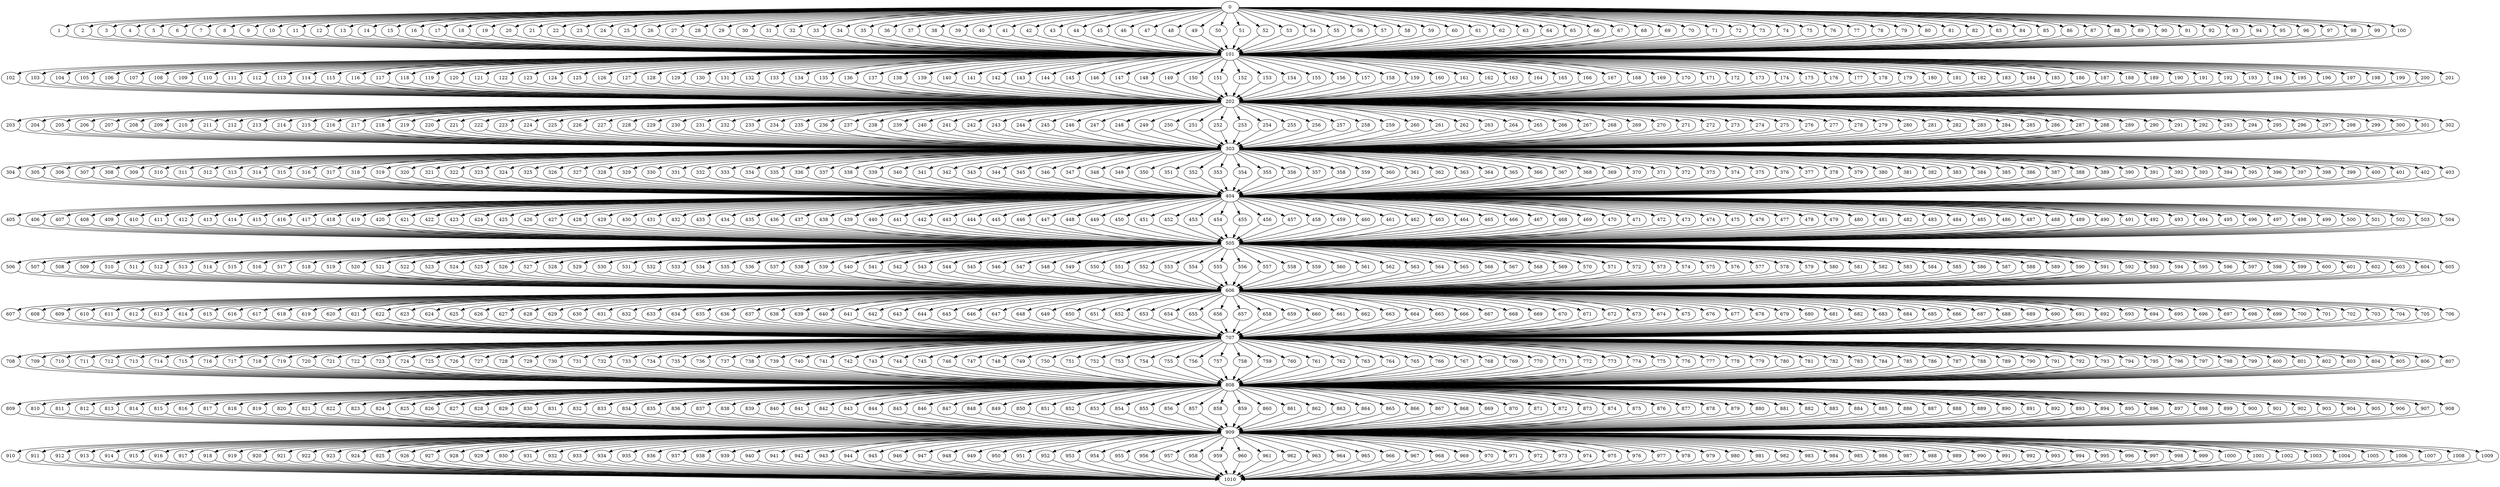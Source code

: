 digraph dag {
	0 -> 1;
	0 -> 2;
	0 -> 3;
	0 -> 4;
	0 -> 5;
	0 -> 6;
	0 -> 7;
	0 -> 8;
	0 -> 9;
	0 -> 10;
	0 -> 11;
	0 -> 12;
	0 -> 13;
	0 -> 14;
	0 -> 15;
	0 -> 16;
	0 -> 17;
	0 -> 18;
	0 -> 19;
	0 -> 20;
	0 -> 21;
	0 -> 22;
	0 -> 23;
	0 -> 24;
	0 -> 25;
	0 -> 26;
	0 -> 27;
	0 -> 28;
	0 -> 29;
	0 -> 30;
	0 -> 31;
	0 -> 32;
	0 -> 33;
	0 -> 34;
	0 -> 35;
	0 -> 36;
	0 -> 37;
	0 -> 38;
	0 -> 39;
	0 -> 40;
	0 -> 41;
	0 -> 42;
	0 -> 43;
	0 -> 44;
	0 -> 45;
	0 -> 46;
	0 -> 47;
	0 -> 48;
	0 -> 49;
	0 -> 50;
	0 -> 51;
	0 -> 52;
	0 -> 53;
	0 -> 54;
	0 -> 55;
	0 -> 56;
	0 -> 57;
	0 -> 58;
	0 -> 59;
	0 -> 60;
	0 -> 61;
	0 -> 62;
	0 -> 63;
	0 -> 64;
	0 -> 65;
	0 -> 66;
	0 -> 67;
	0 -> 68;
	0 -> 69;
	0 -> 70;
	0 -> 71;
	0 -> 72;
	0 -> 73;
	0 -> 74;
	0 -> 75;
	0 -> 76;
	0 -> 77;
	0 -> 78;
	0 -> 79;
	0 -> 80;
	0 -> 81;
	0 -> 82;
	0 -> 83;
	0 -> 84;
	0 -> 85;
	0 -> 86;
	0 -> 87;
	0 -> 88;
	0 -> 89;
	0 -> 90;
	0 -> 91;
	0 -> 92;
	0 -> 93;
	0 -> 94;
	0 -> 95;
	0 -> 96;
	0 -> 97;
	0 -> 98;
	0 -> 99;
	0 -> 100;
	1 -> 101;
	2 -> 101;
	3 -> 101;
	4 -> 101;
	5 -> 101;
	6 -> 101;
	7 -> 101;
	8 -> 101;
	9 -> 101;
	10 -> 101;
	11 -> 101;
	12 -> 101;
	13 -> 101;
	14 -> 101;
	15 -> 101;
	16 -> 101;
	17 -> 101;
	18 -> 101;
	19 -> 101;
	20 -> 101;
	21 -> 101;
	22 -> 101;
	23 -> 101;
	24 -> 101;
	25 -> 101;
	26 -> 101;
	27 -> 101;
	28 -> 101;
	29 -> 101;
	30 -> 101;
	31 -> 101;
	32 -> 101;
	33 -> 101;
	34 -> 101;
	35 -> 101;
	36 -> 101;
	37 -> 101;
	38 -> 101;
	39 -> 101;
	40 -> 101;
	41 -> 101;
	42 -> 101;
	43 -> 101;
	44 -> 101;
	45 -> 101;
	46 -> 101;
	47 -> 101;
	48 -> 101;
	49 -> 101;
	50 -> 101;
	51 -> 101;
	52 -> 101;
	53 -> 101;
	54 -> 101;
	55 -> 101;
	56 -> 101;
	57 -> 101;
	58 -> 101;
	59 -> 101;
	60 -> 101;
	61 -> 101;
	62 -> 101;
	63 -> 101;
	64 -> 101;
	65 -> 101;
	66 -> 101;
	67 -> 101;
	68 -> 101;
	69 -> 101;
	70 -> 101;
	71 -> 101;
	72 -> 101;
	73 -> 101;
	74 -> 101;
	75 -> 101;
	76 -> 101;
	77 -> 101;
	78 -> 101;
	79 -> 101;
	80 -> 101;
	81 -> 101;
	82 -> 101;
	83 -> 101;
	84 -> 101;
	85 -> 101;
	86 -> 101;
	87 -> 101;
	88 -> 101;
	89 -> 101;
	90 -> 101;
	91 -> 101;
	92 -> 101;
	93 -> 101;
	94 -> 101;
	95 -> 101;
	96 -> 101;
	97 -> 101;
	98 -> 101;
	99 -> 101;
	100 -> 101;
	101 -> 102;
	101 -> 103;
	101 -> 104;
	101 -> 105;
	101 -> 106;
	101 -> 107;
	101 -> 108;
	101 -> 109;
	101 -> 110;
	101 -> 111;
	101 -> 112;
	101 -> 113;
	101 -> 114;
	101 -> 115;
	101 -> 116;
	101 -> 117;
	101 -> 118;
	101 -> 119;
	101 -> 120;
	101 -> 121;
	101 -> 122;
	101 -> 123;
	101 -> 124;
	101 -> 125;
	101 -> 126;
	101 -> 127;
	101 -> 128;
	101 -> 129;
	101 -> 130;
	101 -> 131;
	101 -> 132;
	101 -> 133;
	101 -> 134;
	101 -> 135;
	101 -> 136;
	101 -> 137;
	101 -> 138;
	101 -> 139;
	101 -> 140;
	101 -> 141;
	101 -> 142;
	101 -> 143;
	101 -> 144;
	101 -> 145;
	101 -> 146;
	101 -> 147;
	101 -> 148;
	101 -> 149;
	101 -> 150;
	101 -> 151;
	101 -> 152;
	101 -> 153;
	101 -> 154;
	101 -> 155;
	101 -> 156;
	101 -> 157;
	101 -> 158;
	101 -> 159;
	101 -> 160;
	101 -> 161;
	101 -> 162;
	101 -> 163;
	101 -> 164;
	101 -> 165;
	101 -> 166;
	101 -> 167;
	101 -> 168;
	101 -> 169;
	101 -> 170;
	101 -> 171;
	101 -> 172;
	101 -> 173;
	101 -> 174;
	101 -> 175;
	101 -> 176;
	101 -> 177;
	101 -> 178;
	101 -> 179;
	101 -> 180;
	101 -> 181;
	101 -> 182;
	101 -> 183;
	101 -> 184;
	101 -> 185;
	101 -> 186;
	101 -> 187;
	101 -> 188;
	101 -> 189;
	101 -> 190;
	101 -> 191;
	101 -> 192;
	101 -> 193;
	101 -> 194;
	101 -> 195;
	101 -> 196;
	101 -> 197;
	101 -> 198;
	101 -> 199;
	101 -> 200;
	101 -> 201;
	102 -> 202;
	103 -> 202;
	104 -> 202;
	105 -> 202;
	106 -> 202;
	107 -> 202;
	108 -> 202;
	109 -> 202;
	110 -> 202;
	111 -> 202;
	112 -> 202;
	113 -> 202;
	114 -> 202;
	115 -> 202;
	116 -> 202;
	117 -> 202;
	118 -> 202;
	119 -> 202;
	120 -> 202;
	121 -> 202;
	122 -> 202;
	123 -> 202;
	124 -> 202;
	125 -> 202;
	126 -> 202;
	127 -> 202;
	128 -> 202;
	129 -> 202;
	130 -> 202;
	131 -> 202;
	132 -> 202;
	133 -> 202;
	134 -> 202;
	135 -> 202;
	136 -> 202;
	137 -> 202;
	138 -> 202;
	139 -> 202;
	140 -> 202;
	141 -> 202;
	142 -> 202;
	143 -> 202;
	144 -> 202;
	145 -> 202;
	146 -> 202;
	147 -> 202;
	148 -> 202;
	149 -> 202;
	150 -> 202;
	151 -> 202;
	152 -> 202;
	153 -> 202;
	154 -> 202;
	155 -> 202;
	156 -> 202;
	157 -> 202;
	158 -> 202;
	159 -> 202;
	160 -> 202;
	161 -> 202;
	162 -> 202;
	163 -> 202;
	164 -> 202;
	165 -> 202;
	166 -> 202;
	167 -> 202;
	168 -> 202;
	169 -> 202;
	170 -> 202;
	171 -> 202;
	172 -> 202;
	173 -> 202;
	174 -> 202;
	175 -> 202;
	176 -> 202;
	177 -> 202;
	178 -> 202;
	179 -> 202;
	180 -> 202;
	181 -> 202;
	182 -> 202;
	183 -> 202;
	184 -> 202;
	185 -> 202;
	186 -> 202;
	187 -> 202;
	188 -> 202;
	189 -> 202;
	190 -> 202;
	191 -> 202;
	192 -> 202;
	193 -> 202;
	194 -> 202;
	195 -> 202;
	196 -> 202;
	197 -> 202;
	198 -> 202;
	199 -> 202;
	200 -> 202;
	201 -> 202;
	202 -> 203;
	202 -> 204;
	202 -> 205;
	202 -> 206;
	202 -> 207;
	202 -> 208;
	202 -> 209;
	202 -> 210;
	202 -> 211;
	202 -> 212;
	202 -> 213;
	202 -> 214;
	202 -> 215;
	202 -> 216;
	202 -> 217;
	202 -> 218;
	202 -> 219;
	202 -> 220;
	202 -> 221;
	202 -> 222;
	202 -> 223;
	202 -> 224;
	202 -> 225;
	202 -> 226;
	202 -> 227;
	202 -> 228;
	202 -> 229;
	202 -> 230;
	202 -> 231;
	202 -> 232;
	202 -> 233;
	202 -> 234;
	202 -> 235;
	202 -> 236;
	202 -> 237;
	202 -> 238;
	202 -> 239;
	202 -> 240;
	202 -> 241;
	202 -> 242;
	202 -> 243;
	202 -> 244;
	202 -> 245;
	202 -> 246;
	202 -> 247;
	202 -> 248;
	202 -> 249;
	202 -> 250;
	202 -> 251;
	202 -> 252;
	202 -> 253;
	202 -> 254;
	202 -> 255;
	202 -> 256;
	202 -> 257;
	202 -> 258;
	202 -> 259;
	202 -> 260;
	202 -> 261;
	202 -> 262;
	202 -> 263;
	202 -> 264;
	202 -> 265;
	202 -> 266;
	202 -> 267;
	202 -> 268;
	202 -> 269;
	202 -> 270;
	202 -> 271;
	202 -> 272;
	202 -> 273;
	202 -> 274;
	202 -> 275;
	202 -> 276;
	202 -> 277;
	202 -> 278;
	202 -> 279;
	202 -> 280;
	202 -> 281;
	202 -> 282;
	202 -> 283;
	202 -> 284;
	202 -> 285;
	202 -> 286;
	202 -> 287;
	202 -> 288;
	202 -> 289;
	202 -> 290;
	202 -> 291;
	202 -> 292;
	202 -> 293;
	202 -> 294;
	202 -> 295;
	202 -> 296;
	202 -> 297;
	202 -> 298;
	202 -> 299;
	202 -> 300;
	202 -> 301;
	202 -> 302;
	203 -> 303;
	204 -> 303;
	205 -> 303;
	206 -> 303;
	207 -> 303;
	208 -> 303;
	209 -> 303;
	210 -> 303;
	211 -> 303;
	212 -> 303;
	213 -> 303;
	214 -> 303;
	215 -> 303;
	216 -> 303;
	217 -> 303;
	218 -> 303;
	219 -> 303;
	220 -> 303;
	221 -> 303;
	222 -> 303;
	223 -> 303;
	224 -> 303;
	225 -> 303;
	226 -> 303;
	227 -> 303;
	228 -> 303;
	229 -> 303;
	230 -> 303;
	231 -> 303;
	232 -> 303;
	233 -> 303;
	234 -> 303;
	235 -> 303;
	236 -> 303;
	237 -> 303;
	238 -> 303;
	239 -> 303;
	240 -> 303;
	241 -> 303;
	242 -> 303;
	243 -> 303;
	244 -> 303;
	245 -> 303;
	246 -> 303;
	247 -> 303;
	248 -> 303;
	249 -> 303;
	250 -> 303;
	251 -> 303;
	252 -> 303;
	253 -> 303;
	254 -> 303;
	255 -> 303;
	256 -> 303;
	257 -> 303;
	258 -> 303;
	259 -> 303;
	260 -> 303;
	261 -> 303;
	262 -> 303;
	263 -> 303;
	264 -> 303;
	265 -> 303;
	266 -> 303;
	267 -> 303;
	268 -> 303;
	269 -> 303;
	270 -> 303;
	271 -> 303;
	272 -> 303;
	273 -> 303;
	274 -> 303;
	275 -> 303;
	276 -> 303;
	277 -> 303;
	278 -> 303;
	279 -> 303;
	280 -> 303;
	281 -> 303;
	282 -> 303;
	283 -> 303;
	284 -> 303;
	285 -> 303;
	286 -> 303;
	287 -> 303;
	288 -> 303;
	289 -> 303;
	290 -> 303;
	291 -> 303;
	292 -> 303;
	293 -> 303;
	294 -> 303;
	295 -> 303;
	296 -> 303;
	297 -> 303;
	298 -> 303;
	299 -> 303;
	300 -> 303;
	301 -> 303;
	302 -> 303;
	303 -> 304;
	303 -> 305;
	303 -> 306;
	303 -> 307;
	303 -> 308;
	303 -> 309;
	303 -> 310;
	303 -> 311;
	303 -> 312;
	303 -> 313;
	303 -> 314;
	303 -> 315;
	303 -> 316;
	303 -> 317;
	303 -> 318;
	303 -> 319;
	303 -> 320;
	303 -> 321;
	303 -> 322;
	303 -> 323;
	303 -> 324;
	303 -> 325;
	303 -> 326;
	303 -> 327;
	303 -> 328;
	303 -> 329;
	303 -> 330;
	303 -> 331;
	303 -> 332;
	303 -> 333;
	303 -> 334;
	303 -> 335;
	303 -> 336;
	303 -> 337;
	303 -> 338;
	303 -> 339;
	303 -> 340;
	303 -> 341;
	303 -> 342;
	303 -> 343;
	303 -> 344;
	303 -> 345;
	303 -> 346;
	303 -> 347;
	303 -> 348;
	303 -> 349;
	303 -> 350;
	303 -> 351;
	303 -> 352;
	303 -> 353;
	303 -> 354;
	303 -> 355;
	303 -> 356;
	303 -> 357;
	303 -> 358;
	303 -> 359;
	303 -> 360;
	303 -> 361;
	303 -> 362;
	303 -> 363;
	303 -> 364;
	303 -> 365;
	303 -> 366;
	303 -> 367;
	303 -> 368;
	303 -> 369;
	303 -> 370;
	303 -> 371;
	303 -> 372;
	303 -> 373;
	303 -> 374;
	303 -> 375;
	303 -> 376;
	303 -> 377;
	303 -> 378;
	303 -> 379;
	303 -> 380;
	303 -> 381;
	303 -> 382;
	303 -> 383;
	303 -> 384;
	303 -> 385;
	303 -> 386;
	303 -> 387;
	303 -> 388;
	303 -> 389;
	303 -> 390;
	303 -> 391;
	303 -> 392;
	303 -> 393;
	303 -> 394;
	303 -> 395;
	303 -> 396;
	303 -> 397;
	303 -> 398;
	303 -> 399;
	303 -> 400;
	303 -> 401;
	303 -> 402;
	303 -> 403;
	304 -> 404;
	305 -> 404;
	306 -> 404;
	307 -> 404;
	308 -> 404;
	309 -> 404;
	310 -> 404;
	311 -> 404;
	312 -> 404;
	313 -> 404;
	314 -> 404;
	315 -> 404;
	316 -> 404;
	317 -> 404;
	318 -> 404;
	319 -> 404;
	320 -> 404;
	321 -> 404;
	322 -> 404;
	323 -> 404;
	324 -> 404;
	325 -> 404;
	326 -> 404;
	327 -> 404;
	328 -> 404;
	329 -> 404;
	330 -> 404;
	331 -> 404;
	332 -> 404;
	333 -> 404;
	334 -> 404;
	335 -> 404;
	336 -> 404;
	337 -> 404;
	338 -> 404;
	339 -> 404;
	340 -> 404;
	341 -> 404;
	342 -> 404;
	343 -> 404;
	344 -> 404;
	345 -> 404;
	346 -> 404;
	347 -> 404;
	348 -> 404;
	349 -> 404;
	350 -> 404;
	351 -> 404;
	352 -> 404;
	353 -> 404;
	354 -> 404;
	355 -> 404;
	356 -> 404;
	357 -> 404;
	358 -> 404;
	359 -> 404;
	360 -> 404;
	361 -> 404;
	362 -> 404;
	363 -> 404;
	364 -> 404;
	365 -> 404;
	366 -> 404;
	367 -> 404;
	368 -> 404;
	369 -> 404;
	370 -> 404;
	371 -> 404;
	372 -> 404;
	373 -> 404;
	374 -> 404;
	375 -> 404;
	376 -> 404;
	377 -> 404;
	378 -> 404;
	379 -> 404;
	380 -> 404;
	381 -> 404;
	382 -> 404;
	383 -> 404;
	384 -> 404;
	385 -> 404;
	386 -> 404;
	387 -> 404;
	388 -> 404;
	389 -> 404;
	390 -> 404;
	391 -> 404;
	392 -> 404;
	393 -> 404;
	394 -> 404;
	395 -> 404;
	396 -> 404;
	397 -> 404;
	398 -> 404;
	399 -> 404;
	400 -> 404;
	401 -> 404;
	402 -> 404;
	403 -> 404;
	404 -> 405;
	404 -> 406;
	404 -> 407;
	404 -> 408;
	404 -> 409;
	404 -> 410;
	404 -> 411;
	404 -> 412;
	404 -> 413;
	404 -> 414;
	404 -> 415;
	404 -> 416;
	404 -> 417;
	404 -> 418;
	404 -> 419;
	404 -> 420;
	404 -> 421;
	404 -> 422;
	404 -> 423;
	404 -> 424;
	404 -> 425;
	404 -> 426;
	404 -> 427;
	404 -> 428;
	404 -> 429;
	404 -> 430;
	404 -> 431;
	404 -> 432;
	404 -> 433;
	404 -> 434;
	404 -> 435;
	404 -> 436;
	404 -> 437;
	404 -> 438;
	404 -> 439;
	404 -> 440;
	404 -> 441;
	404 -> 442;
	404 -> 443;
	404 -> 444;
	404 -> 445;
	404 -> 446;
	404 -> 447;
	404 -> 448;
	404 -> 449;
	404 -> 450;
	404 -> 451;
	404 -> 452;
	404 -> 453;
	404 -> 454;
	404 -> 455;
	404 -> 456;
	404 -> 457;
	404 -> 458;
	404 -> 459;
	404 -> 460;
	404 -> 461;
	404 -> 462;
	404 -> 463;
	404 -> 464;
	404 -> 465;
	404 -> 466;
	404 -> 467;
	404 -> 468;
	404 -> 469;
	404 -> 470;
	404 -> 471;
	404 -> 472;
	404 -> 473;
	404 -> 474;
	404 -> 475;
	404 -> 476;
	404 -> 477;
	404 -> 478;
	404 -> 479;
	404 -> 480;
	404 -> 481;
	404 -> 482;
	404 -> 483;
	404 -> 484;
	404 -> 485;
	404 -> 486;
	404 -> 487;
	404 -> 488;
	404 -> 489;
	404 -> 490;
	404 -> 491;
	404 -> 492;
	404 -> 493;
	404 -> 494;
	404 -> 495;
	404 -> 496;
	404 -> 497;
	404 -> 498;
	404 -> 499;
	404 -> 500;
	404 -> 501;
	404 -> 502;
	404 -> 503;
	404 -> 504;
	405 -> 505;
	406 -> 505;
	407 -> 505;
	408 -> 505;
	409 -> 505;
	410 -> 505;
	411 -> 505;
	412 -> 505;
	413 -> 505;
	414 -> 505;
	415 -> 505;
	416 -> 505;
	417 -> 505;
	418 -> 505;
	419 -> 505;
	420 -> 505;
	421 -> 505;
	422 -> 505;
	423 -> 505;
	424 -> 505;
	425 -> 505;
	426 -> 505;
	427 -> 505;
	428 -> 505;
	429 -> 505;
	430 -> 505;
	431 -> 505;
	432 -> 505;
	433 -> 505;
	434 -> 505;
	435 -> 505;
	436 -> 505;
	437 -> 505;
	438 -> 505;
	439 -> 505;
	440 -> 505;
	441 -> 505;
	442 -> 505;
	443 -> 505;
	444 -> 505;
	445 -> 505;
	446 -> 505;
	447 -> 505;
	448 -> 505;
	449 -> 505;
	450 -> 505;
	451 -> 505;
	452 -> 505;
	453 -> 505;
	454 -> 505;
	455 -> 505;
	456 -> 505;
	457 -> 505;
	458 -> 505;
	459 -> 505;
	460 -> 505;
	461 -> 505;
	462 -> 505;
	463 -> 505;
	464 -> 505;
	465 -> 505;
	466 -> 505;
	467 -> 505;
	468 -> 505;
	469 -> 505;
	470 -> 505;
	471 -> 505;
	472 -> 505;
	473 -> 505;
	474 -> 505;
	475 -> 505;
	476 -> 505;
	477 -> 505;
	478 -> 505;
	479 -> 505;
	480 -> 505;
	481 -> 505;
	482 -> 505;
	483 -> 505;
	484 -> 505;
	485 -> 505;
	486 -> 505;
	487 -> 505;
	488 -> 505;
	489 -> 505;
	490 -> 505;
	491 -> 505;
	492 -> 505;
	493 -> 505;
	494 -> 505;
	495 -> 505;
	496 -> 505;
	497 -> 505;
	498 -> 505;
	499 -> 505;
	500 -> 505;
	501 -> 505;
	502 -> 505;
	503 -> 505;
	504 -> 505;
	505 -> 506;
	505 -> 507;
	505 -> 508;
	505 -> 509;
	505 -> 510;
	505 -> 511;
	505 -> 512;
	505 -> 513;
	505 -> 514;
	505 -> 515;
	505 -> 516;
	505 -> 517;
	505 -> 518;
	505 -> 519;
	505 -> 520;
	505 -> 521;
	505 -> 522;
	505 -> 523;
	505 -> 524;
	505 -> 525;
	505 -> 526;
	505 -> 527;
	505 -> 528;
	505 -> 529;
	505 -> 530;
	505 -> 531;
	505 -> 532;
	505 -> 533;
	505 -> 534;
	505 -> 535;
	505 -> 536;
	505 -> 537;
	505 -> 538;
	505 -> 539;
	505 -> 540;
	505 -> 541;
	505 -> 542;
	505 -> 543;
	505 -> 544;
	505 -> 545;
	505 -> 546;
	505 -> 547;
	505 -> 548;
	505 -> 549;
	505 -> 550;
	505 -> 551;
	505 -> 552;
	505 -> 553;
	505 -> 554;
	505 -> 555;
	505 -> 556;
	505 -> 557;
	505 -> 558;
	505 -> 559;
	505 -> 560;
	505 -> 561;
	505 -> 562;
	505 -> 563;
	505 -> 564;
	505 -> 565;
	505 -> 566;
	505 -> 567;
	505 -> 568;
	505 -> 569;
	505 -> 570;
	505 -> 571;
	505 -> 572;
	505 -> 573;
	505 -> 574;
	505 -> 575;
	505 -> 576;
	505 -> 577;
	505 -> 578;
	505 -> 579;
	505 -> 580;
	505 -> 581;
	505 -> 582;
	505 -> 583;
	505 -> 584;
	505 -> 585;
	505 -> 586;
	505 -> 587;
	505 -> 588;
	505 -> 589;
	505 -> 590;
	505 -> 591;
	505 -> 592;
	505 -> 593;
	505 -> 594;
	505 -> 595;
	505 -> 596;
	505 -> 597;
	505 -> 598;
	505 -> 599;
	505 -> 600;
	505 -> 601;
	505 -> 602;
	505 -> 603;
	505 -> 604;
	505 -> 605;
	506 -> 606;
	507 -> 606;
	508 -> 606;
	509 -> 606;
	510 -> 606;
	511 -> 606;
	512 -> 606;
	513 -> 606;
	514 -> 606;
	515 -> 606;
	516 -> 606;
	517 -> 606;
	518 -> 606;
	519 -> 606;
	520 -> 606;
	521 -> 606;
	522 -> 606;
	523 -> 606;
	524 -> 606;
	525 -> 606;
	526 -> 606;
	527 -> 606;
	528 -> 606;
	529 -> 606;
	530 -> 606;
	531 -> 606;
	532 -> 606;
	533 -> 606;
	534 -> 606;
	535 -> 606;
	536 -> 606;
	537 -> 606;
	538 -> 606;
	539 -> 606;
	540 -> 606;
	541 -> 606;
	542 -> 606;
	543 -> 606;
	544 -> 606;
	545 -> 606;
	546 -> 606;
	547 -> 606;
	548 -> 606;
	549 -> 606;
	550 -> 606;
	551 -> 606;
	552 -> 606;
	553 -> 606;
	554 -> 606;
	555 -> 606;
	556 -> 606;
	557 -> 606;
	558 -> 606;
	559 -> 606;
	560 -> 606;
	561 -> 606;
	562 -> 606;
	563 -> 606;
	564 -> 606;
	565 -> 606;
	566 -> 606;
	567 -> 606;
	568 -> 606;
	569 -> 606;
	570 -> 606;
	571 -> 606;
	572 -> 606;
	573 -> 606;
	574 -> 606;
	575 -> 606;
	576 -> 606;
	577 -> 606;
	578 -> 606;
	579 -> 606;
	580 -> 606;
	581 -> 606;
	582 -> 606;
	583 -> 606;
	584 -> 606;
	585 -> 606;
	586 -> 606;
	587 -> 606;
	588 -> 606;
	589 -> 606;
	590 -> 606;
	591 -> 606;
	592 -> 606;
	593 -> 606;
	594 -> 606;
	595 -> 606;
	596 -> 606;
	597 -> 606;
	598 -> 606;
	599 -> 606;
	600 -> 606;
	601 -> 606;
	602 -> 606;
	603 -> 606;
	604 -> 606;
	605 -> 606;
	606 -> 607;
	606 -> 608;
	606 -> 609;
	606 -> 610;
	606 -> 611;
	606 -> 612;
	606 -> 613;
	606 -> 614;
	606 -> 615;
	606 -> 616;
	606 -> 617;
	606 -> 618;
	606 -> 619;
	606 -> 620;
	606 -> 621;
	606 -> 622;
	606 -> 623;
	606 -> 624;
	606 -> 625;
	606 -> 626;
	606 -> 627;
	606 -> 628;
	606 -> 629;
	606 -> 630;
	606 -> 631;
	606 -> 632;
	606 -> 633;
	606 -> 634;
	606 -> 635;
	606 -> 636;
	606 -> 637;
	606 -> 638;
	606 -> 639;
	606 -> 640;
	606 -> 641;
	606 -> 642;
	606 -> 643;
	606 -> 644;
	606 -> 645;
	606 -> 646;
	606 -> 647;
	606 -> 648;
	606 -> 649;
	606 -> 650;
	606 -> 651;
	606 -> 652;
	606 -> 653;
	606 -> 654;
	606 -> 655;
	606 -> 656;
	606 -> 657;
	606 -> 658;
	606 -> 659;
	606 -> 660;
	606 -> 661;
	606 -> 662;
	606 -> 663;
	606 -> 664;
	606 -> 665;
	606 -> 666;
	606 -> 667;
	606 -> 668;
	606 -> 669;
	606 -> 670;
	606 -> 671;
	606 -> 672;
	606 -> 673;
	606 -> 674;
	606 -> 675;
	606 -> 676;
	606 -> 677;
	606 -> 678;
	606 -> 679;
	606 -> 680;
	606 -> 681;
	606 -> 682;
	606 -> 683;
	606 -> 684;
	606 -> 685;
	606 -> 686;
	606 -> 687;
	606 -> 688;
	606 -> 689;
	606 -> 690;
	606 -> 691;
	606 -> 692;
	606 -> 693;
	606 -> 694;
	606 -> 695;
	606 -> 696;
	606 -> 697;
	606 -> 698;
	606 -> 699;
	606 -> 700;
	606 -> 701;
	606 -> 702;
	606 -> 703;
	606 -> 704;
	606 -> 705;
	606 -> 706;
	607 -> 707;
	608 -> 707;
	609 -> 707;
	610 -> 707;
	611 -> 707;
	612 -> 707;
	613 -> 707;
	614 -> 707;
	615 -> 707;
	616 -> 707;
	617 -> 707;
	618 -> 707;
	619 -> 707;
	620 -> 707;
	621 -> 707;
	622 -> 707;
	623 -> 707;
	624 -> 707;
	625 -> 707;
	626 -> 707;
	627 -> 707;
	628 -> 707;
	629 -> 707;
	630 -> 707;
	631 -> 707;
	632 -> 707;
	633 -> 707;
	634 -> 707;
	635 -> 707;
	636 -> 707;
	637 -> 707;
	638 -> 707;
	639 -> 707;
	640 -> 707;
	641 -> 707;
	642 -> 707;
	643 -> 707;
	644 -> 707;
	645 -> 707;
	646 -> 707;
	647 -> 707;
	648 -> 707;
	649 -> 707;
	650 -> 707;
	651 -> 707;
	652 -> 707;
	653 -> 707;
	654 -> 707;
	655 -> 707;
	656 -> 707;
	657 -> 707;
	658 -> 707;
	659 -> 707;
	660 -> 707;
	661 -> 707;
	662 -> 707;
	663 -> 707;
	664 -> 707;
	665 -> 707;
	666 -> 707;
	667 -> 707;
	668 -> 707;
	669 -> 707;
	670 -> 707;
	671 -> 707;
	672 -> 707;
	673 -> 707;
	674 -> 707;
	675 -> 707;
	676 -> 707;
	677 -> 707;
	678 -> 707;
	679 -> 707;
	680 -> 707;
	681 -> 707;
	682 -> 707;
	683 -> 707;
	684 -> 707;
	685 -> 707;
	686 -> 707;
	687 -> 707;
	688 -> 707;
	689 -> 707;
	690 -> 707;
	691 -> 707;
	692 -> 707;
	693 -> 707;
	694 -> 707;
	695 -> 707;
	696 -> 707;
	697 -> 707;
	698 -> 707;
	699 -> 707;
	700 -> 707;
	701 -> 707;
	702 -> 707;
	703 -> 707;
	704 -> 707;
	705 -> 707;
	706 -> 707;
	707 -> 708;
	707 -> 709;
	707 -> 710;
	707 -> 711;
	707 -> 712;
	707 -> 713;
	707 -> 714;
	707 -> 715;
	707 -> 716;
	707 -> 717;
	707 -> 718;
	707 -> 719;
	707 -> 720;
	707 -> 721;
	707 -> 722;
	707 -> 723;
	707 -> 724;
	707 -> 725;
	707 -> 726;
	707 -> 727;
	707 -> 728;
	707 -> 729;
	707 -> 730;
	707 -> 731;
	707 -> 732;
	707 -> 733;
	707 -> 734;
	707 -> 735;
	707 -> 736;
	707 -> 737;
	707 -> 738;
	707 -> 739;
	707 -> 740;
	707 -> 741;
	707 -> 742;
	707 -> 743;
	707 -> 744;
	707 -> 745;
	707 -> 746;
	707 -> 747;
	707 -> 748;
	707 -> 749;
	707 -> 750;
	707 -> 751;
	707 -> 752;
	707 -> 753;
	707 -> 754;
	707 -> 755;
	707 -> 756;
	707 -> 757;
	707 -> 758;
	707 -> 759;
	707 -> 760;
	707 -> 761;
	707 -> 762;
	707 -> 763;
	707 -> 764;
	707 -> 765;
	707 -> 766;
	707 -> 767;
	707 -> 768;
	707 -> 769;
	707 -> 770;
	707 -> 771;
	707 -> 772;
	707 -> 773;
	707 -> 774;
	707 -> 775;
	707 -> 776;
	707 -> 777;
	707 -> 778;
	707 -> 779;
	707 -> 780;
	707 -> 781;
	707 -> 782;
	707 -> 783;
	707 -> 784;
	707 -> 785;
	707 -> 786;
	707 -> 787;
	707 -> 788;
	707 -> 789;
	707 -> 790;
	707 -> 791;
	707 -> 792;
	707 -> 793;
	707 -> 794;
	707 -> 795;
	707 -> 796;
	707 -> 797;
	707 -> 798;
	707 -> 799;
	707 -> 800;
	707 -> 801;
	707 -> 802;
	707 -> 803;
	707 -> 804;
	707 -> 805;
	707 -> 806;
	707 -> 807;
	708 -> 808;
	709 -> 808;
	710 -> 808;
	711 -> 808;
	712 -> 808;
	713 -> 808;
	714 -> 808;
	715 -> 808;
	716 -> 808;
	717 -> 808;
	718 -> 808;
	719 -> 808;
	720 -> 808;
	721 -> 808;
	722 -> 808;
	723 -> 808;
	724 -> 808;
	725 -> 808;
	726 -> 808;
	727 -> 808;
	728 -> 808;
	729 -> 808;
	730 -> 808;
	731 -> 808;
	732 -> 808;
	733 -> 808;
	734 -> 808;
	735 -> 808;
	736 -> 808;
	737 -> 808;
	738 -> 808;
	739 -> 808;
	740 -> 808;
	741 -> 808;
	742 -> 808;
	743 -> 808;
	744 -> 808;
	745 -> 808;
	746 -> 808;
	747 -> 808;
	748 -> 808;
	749 -> 808;
	750 -> 808;
	751 -> 808;
	752 -> 808;
	753 -> 808;
	754 -> 808;
	755 -> 808;
	756 -> 808;
	757 -> 808;
	758 -> 808;
	759 -> 808;
	760 -> 808;
	761 -> 808;
	762 -> 808;
	763 -> 808;
	764 -> 808;
	765 -> 808;
	766 -> 808;
	767 -> 808;
	768 -> 808;
	769 -> 808;
	770 -> 808;
	771 -> 808;
	772 -> 808;
	773 -> 808;
	774 -> 808;
	775 -> 808;
	776 -> 808;
	777 -> 808;
	778 -> 808;
	779 -> 808;
	780 -> 808;
	781 -> 808;
	782 -> 808;
	783 -> 808;
	784 -> 808;
	785 -> 808;
	786 -> 808;
	787 -> 808;
	788 -> 808;
	789 -> 808;
	790 -> 808;
	791 -> 808;
	792 -> 808;
	793 -> 808;
	794 -> 808;
	795 -> 808;
	796 -> 808;
	797 -> 808;
	798 -> 808;
	799 -> 808;
	800 -> 808;
	801 -> 808;
	802 -> 808;
	803 -> 808;
	804 -> 808;
	805 -> 808;
	806 -> 808;
	807 -> 808;
	808 -> 809;
	808 -> 810;
	808 -> 811;
	808 -> 812;
	808 -> 813;
	808 -> 814;
	808 -> 815;
	808 -> 816;
	808 -> 817;
	808 -> 818;
	808 -> 819;
	808 -> 820;
	808 -> 821;
	808 -> 822;
	808 -> 823;
	808 -> 824;
	808 -> 825;
	808 -> 826;
	808 -> 827;
	808 -> 828;
	808 -> 829;
	808 -> 830;
	808 -> 831;
	808 -> 832;
	808 -> 833;
	808 -> 834;
	808 -> 835;
	808 -> 836;
	808 -> 837;
	808 -> 838;
	808 -> 839;
	808 -> 840;
	808 -> 841;
	808 -> 842;
	808 -> 843;
	808 -> 844;
	808 -> 845;
	808 -> 846;
	808 -> 847;
	808 -> 848;
	808 -> 849;
	808 -> 850;
	808 -> 851;
	808 -> 852;
	808 -> 853;
	808 -> 854;
	808 -> 855;
	808 -> 856;
	808 -> 857;
	808 -> 858;
	808 -> 859;
	808 -> 860;
	808 -> 861;
	808 -> 862;
	808 -> 863;
	808 -> 864;
	808 -> 865;
	808 -> 866;
	808 -> 867;
	808 -> 868;
	808 -> 869;
	808 -> 870;
	808 -> 871;
	808 -> 872;
	808 -> 873;
	808 -> 874;
	808 -> 875;
	808 -> 876;
	808 -> 877;
	808 -> 878;
	808 -> 879;
	808 -> 880;
	808 -> 881;
	808 -> 882;
	808 -> 883;
	808 -> 884;
	808 -> 885;
	808 -> 886;
	808 -> 887;
	808 -> 888;
	808 -> 889;
	808 -> 890;
	808 -> 891;
	808 -> 892;
	808 -> 893;
	808 -> 894;
	808 -> 895;
	808 -> 896;
	808 -> 897;
	808 -> 898;
	808 -> 899;
	808 -> 900;
	808 -> 901;
	808 -> 902;
	808 -> 903;
	808 -> 904;
	808 -> 905;
	808 -> 906;
	808 -> 907;
	808 -> 908;
	809 -> 909;
	810 -> 909;
	811 -> 909;
	812 -> 909;
	813 -> 909;
	814 -> 909;
	815 -> 909;
	816 -> 909;
	817 -> 909;
	818 -> 909;
	819 -> 909;
	820 -> 909;
	821 -> 909;
	822 -> 909;
	823 -> 909;
	824 -> 909;
	825 -> 909;
	826 -> 909;
	827 -> 909;
	828 -> 909;
	829 -> 909;
	830 -> 909;
	831 -> 909;
	832 -> 909;
	833 -> 909;
	834 -> 909;
	835 -> 909;
	836 -> 909;
	837 -> 909;
	838 -> 909;
	839 -> 909;
	840 -> 909;
	841 -> 909;
	842 -> 909;
	843 -> 909;
	844 -> 909;
	845 -> 909;
	846 -> 909;
	847 -> 909;
	848 -> 909;
	849 -> 909;
	850 -> 909;
	851 -> 909;
	852 -> 909;
	853 -> 909;
	854 -> 909;
	855 -> 909;
	856 -> 909;
	857 -> 909;
	858 -> 909;
	859 -> 909;
	860 -> 909;
	861 -> 909;
	862 -> 909;
	863 -> 909;
	864 -> 909;
	865 -> 909;
	866 -> 909;
	867 -> 909;
	868 -> 909;
	869 -> 909;
	870 -> 909;
	871 -> 909;
	872 -> 909;
	873 -> 909;
	874 -> 909;
	875 -> 909;
	876 -> 909;
	877 -> 909;
	878 -> 909;
	879 -> 909;
	880 -> 909;
	881 -> 909;
	882 -> 909;
	883 -> 909;
	884 -> 909;
	885 -> 909;
	886 -> 909;
	887 -> 909;
	888 -> 909;
	889 -> 909;
	890 -> 909;
	891 -> 909;
	892 -> 909;
	893 -> 909;
	894 -> 909;
	895 -> 909;
	896 -> 909;
	897 -> 909;
	898 -> 909;
	899 -> 909;
	900 -> 909;
	901 -> 909;
	902 -> 909;
	903 -> 909;
	904 -> 909;
	905 -> 909;
	906 -> 909;
	907 -> 909;
	908 -> 909;
	909 -> 910;
	909 -> 911;
	909 -> 912;
	909 -> 913;
	909 -> 914;
	909 -> 915;
	909 -> 916;
	909 -> 917;
	909 -> 918;
	909 -> 919;
	909 -> 920;
	909 -> 921;
	909 -> 922;
	909 -> 923;
	909 -> 924;
	909 -> 925;
	909 -> 926;
	909 -> 927;
	909 -> 928;
	909 -> 929;
	909 -> 930;
	909 -> 931;
	909 -> 932;
	909 -> 933;
	909 -> 934;
	909 -> 935;
	909 -> 936;
	909 -> 937;
	909 -> 938;
	909 -> 939;
	909 -> 940;
	909 -> 941;
	909 -> 942;
	909 -> 943;
	909 -> 944;
	909 -> 945;
	909 -> 946;
	909 -> 947;
	909 -> 948;
	909 -> 949;
	909 -> 950;
	909 -> 951;
	909 -> 952;
	909 -> 953;
	909 -> 954;
	909 -> 955;
	909 -> 956;
	909 -> 957;
	909 -> 958;
	909 -> 959;
	909 -> 960;
	909 -> 961;
	909 -> 962;
	909 -> 963;
	909 -> 964;
	909 -> 965;
	909 -> 966;
	909 -> 967;
	909 -> 968;
	909 -> 969;
	909 -> 970;
	909 -> 971;
	909 -> 972;
	909 -> 973;
	909 -> 974;
	909 -> 975;
	909 -> 976;
	909 -> 977;
	909 -> 978;
	909 -> 979;
	909 -> 980;
	909 -> 981;
	909 -> 982;
	909 -> 983;
	909 -> 984;
	909 -> 985;
	909 -> 986;
	909 -> 987;
	909 -> 988;
	909 -> 989;
	909 -> 990;
	909 -> 991;
	909 -> 992;
	909 -> 993;
	909 -> 994;
	909 -> 995;
	909 -> 996;
	909 -> 997;
	909 -> 998;
	909 -> 999;
	909 -> 1000;
	909 -> 1001;
	909 -> 1002;
	909 -> 1003;
	909 -> 1004;
	909 -> 1005;
	909 -> 1006;
	909 -> 1007;
	909 -> 1008;
	909 -> 1009;
	910 -> 1010;
	911 -> 1010;
	912 -> 1010;
	913 -> 1010;
	914 -> 1010;
	915 -> 1010;
	916 -> 1010;
	917 -> 1010;
	918 -> 1010;
	919 -> 1010;
	920 -> 1010;
	921 -> 1010;
	922 -> 1010;
	923 -> 1010;
	924 -> 1010;
	925 -> 1010;
	926 -> 1010;
	927 -> 1010;
	928 -> 1010;
	929 -> 1010;
	930 -> 1010;
	931 -> 1010;
	932 -> 1010;
	933 -> 1010;
	934 -> 1010;
	935 -> 1010;
	936 -> 1010;
	937 -> 1010;
	938 -> 1010;
	939 -> 1010;
	940 -> 1010;
	941 -> 1010;
	942 -> 1010;
	943 -> 1010;
	944 -> 1010;
	945 -> 1010;
	946 -> 1010;
	947 -> 1010;
	948 -> 1010;
	949 -> 1010;
	950 -> 1010;
	951 -> 1010;
	952 -> 1010;
	953 -> 1010;
	954 -> 1010;
	955 -> 1010;
	956 -> 1010;
	957 -> 1010;
	958 -> 1010;
	959 -> 1010;
	960 -> 1010;
	961 -> 1010;
	962 -> 1010;
	963 -> 1010;
	964 -> 1010;
	965 -> 1010;
	966 -> 1010;
	967 -> 1010;
	968 -> 1010;
	969 -> 1010;
	970 -> 1010;
	971 -> 1010;
	972 -> 1010;
	973 -> 1010;
	974 -> 1010;
	975 -> 1010;
	976 -> 1010;
	977 -> 1010;
	978 -> 1010;
	979 -> 1010;
	980 -> 1010;
	981 -> 1010;
	982 -> 1010;
	983 -> 1010;
	984 -> 1010;
	985 -> 1010;
	986 -> 1010;
	987 -> 1010;
	988 -> 1010;
	989 -> 1010;
	990 -> 1010;
	991 -> 1010;
	992 -> 1010;
	993 -> 1010;
	994 -> 1010;
	995 -> 1010;
	996 -> 1010;
	997 -> 1010;
	998 -> 1010;
	999 -> 1010;
	1000 -> 1010;
	1001 -> 1010;
	1002 -> 1010;
	1003 -> 1010;
	1004 -> 1010;
	1005 -> 1010;
	1006 -> 1010;
	1007 -> 1010;
	1008 -> 1010;
	1009 -> 1010;
}
